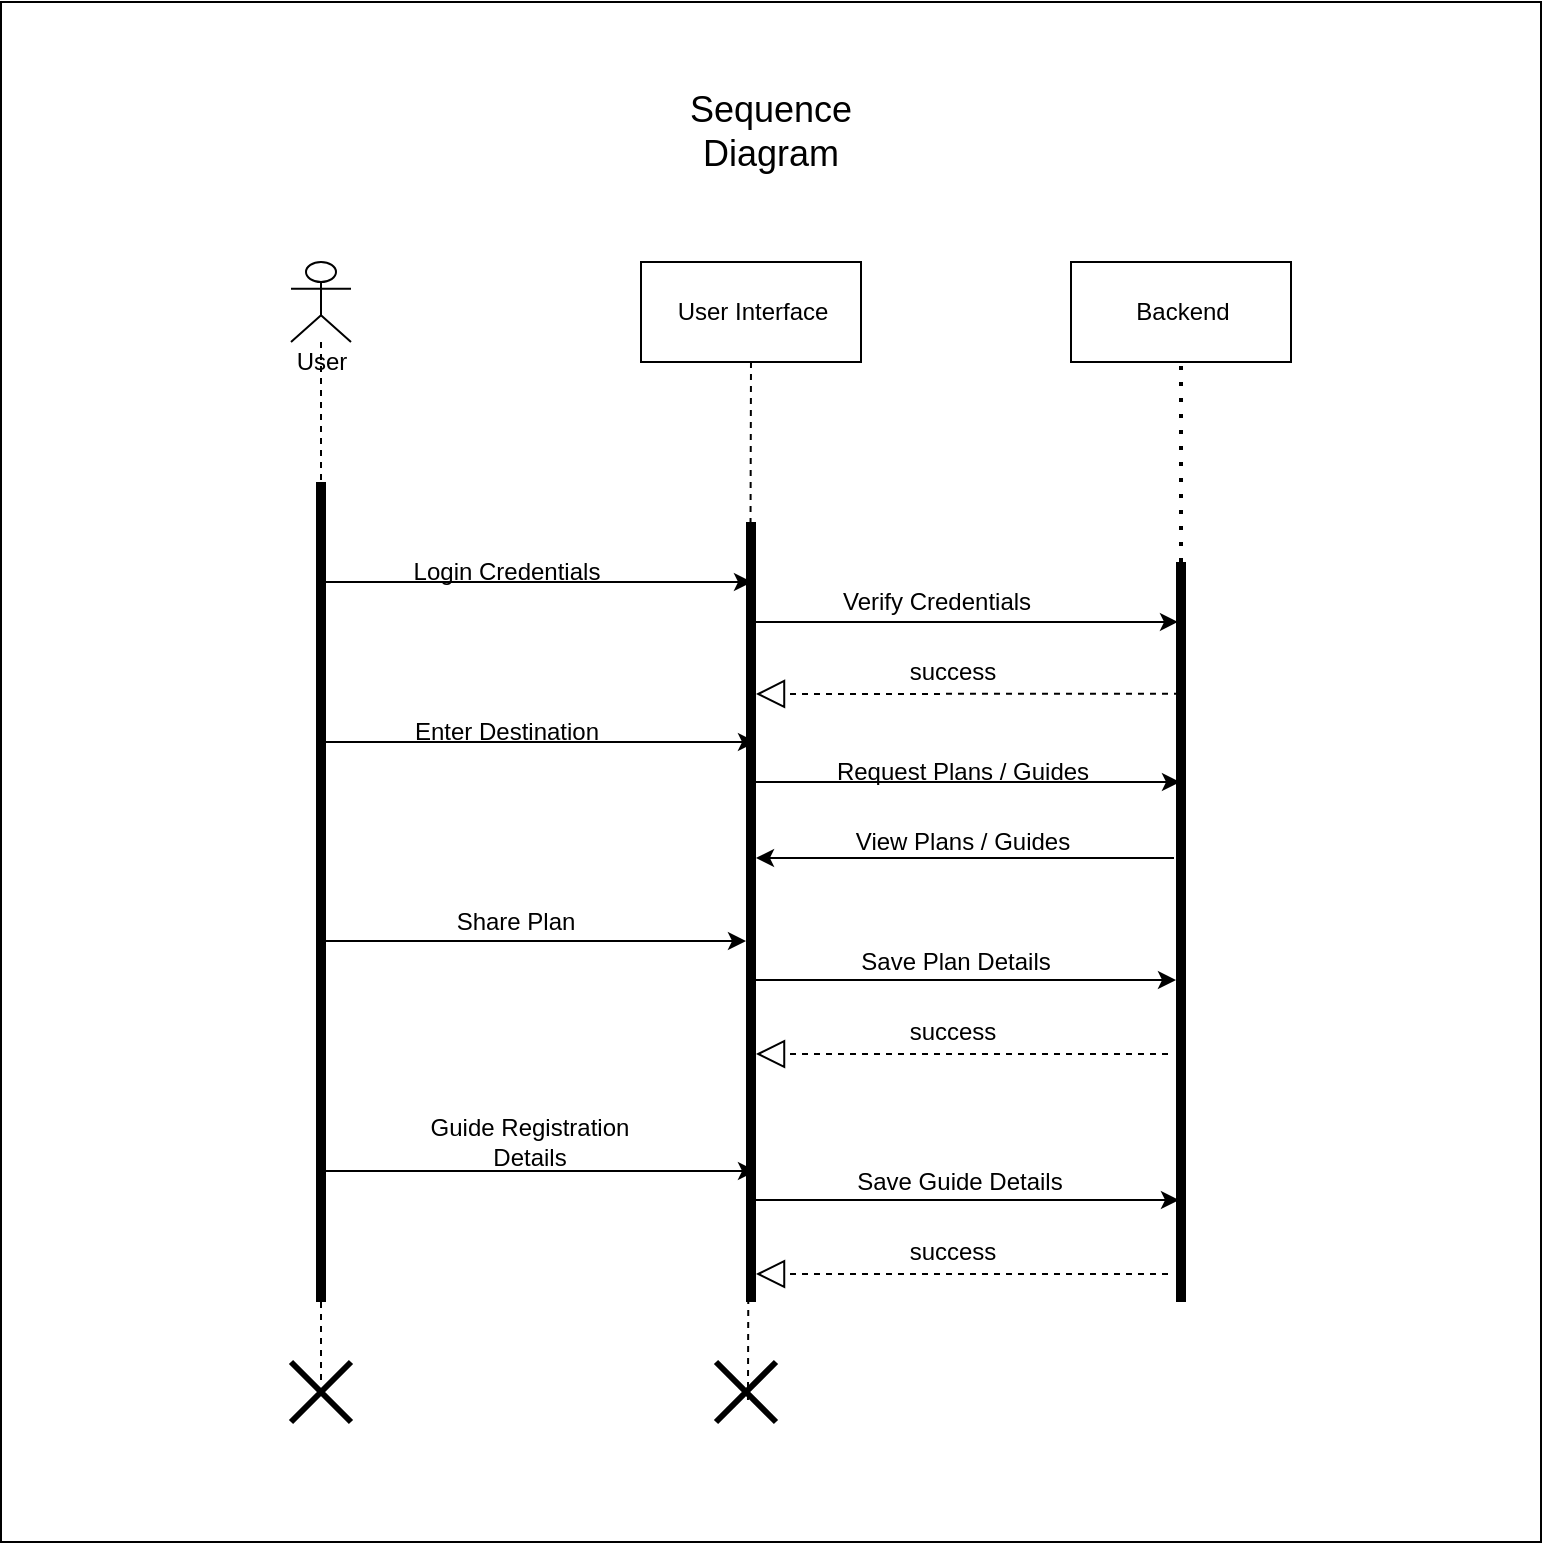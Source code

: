 <mxfile version="21.1.7" type="device">
  <diagram id="AsYd0WJRW-0fLdp6mOZr" name="Page-1">
    <mxGraphModel dx="1600" dy="795" grid="1" gridSize="10" guides="1" tooltips="1" connect="1" arrows="1" fold="1" page="1" pageScale="1" pageWidth="850" pageHeight="1100" math="0" shadow="0">
      <root>
        <mxCell id="0" />
        <mxCell id="1" parent="0" />
        <mxCell id="y_S6ZmEoeAZEPopTI7Pl-41" value="" style="whiteSpace=wrap;html=1;aspect=fixed;" vertex="1" parent="1">
          <mxGeometry x="52.5" y="70" width="770" height="770" as="geometry" />
        </mxCell>
        <mxCell id="TMtfc7jRbom5MTQ13oTC-2" value="&lt;div&gt;User Interface&lt;/div&gt;" style="html=1;" parent="1" vertex="1">
          <mxGeometry x="372.5" y="200" width="110" height="50" as="geometry" />
        </mxCell>
        <mxCell id="TMtfc7jRbom5MTQ13oTC-3" value="User" style="shape=umlLifeline;participant=umlActor;perimeter=lifelinePerimeter;whiteSpace=wrap;html=1;container=1;collapsible=0;recursiveResize=0;verticalAlign=top;spacingTop=36;outlineConnect=0;" parent="1" vertex="1">
          <mxGeometry x="197.5" y="200" width="30" height="560" as="geometry" />
        </mxCell>
        <mxCell id="TMtfc7jRbom5MTQ13oTC-4" value="" style="html=1;points=[];perimeter=orthogonalPerimeter;fillColor=#000000;strokeColor=none;" parent="1" vertex="1">
          <mxGeometry x="210" y="310" width="5" height="410" as="geometry" />
        </mxCell>
        <mxCell id="TMtfc7jRbom5MTQ13oTC-10" value="" style="html=1;points=[];perimeter=orthogonalPerimeter;fillColor=#000000;strokeColor=none;" parent="1" vertex="1">
          <mxGeometry x="425" y="330" width="5" height="390" as="geometry" />
        </mxCell>
        <mxCell id="TMtfc7jRbom5MTQ13oTC-13" value="" style="endArrow=classic;html=1;" parent="1" edge="1">
          <mxGeometry width="50" height="50" relative="1" as="geometry">
            <mxPoint x="215" y="360" as="sourcePoint" />
            <mxPoint x="428" y="360" as="targetPoint" />
          </mxGeometry>
        </mxCell>
        <mxCell id="TMtfc7jRbom5MTQ13oTC-14" value="&lt;div&gt;Login Credentials&lt;/div&gt;" style="text;html=1;align=center;verticalAlign=middle;resizable=0;points=[];autosize=1;" parent="1" vertex="1">
          <mxGeometry x="245" y="340" width="120" height="30" as="geometry" />
        </mxCell>
        <mxCell id="TMtfc7jRbom5MTQ13oTC-16" value="" style="html=1;points=[];perimeter=orthogonalPerimeter;fillColor=#000000;strokeColor=none;" parent="1" vertex="1">
          <mxGeometry x="640" y="350" width="5" height="370" as="geometry" />
        </mxCell>
        <mxCell id="TMtfc7jRbom5MTQ13oTC-19" value="" style="endArrow=classic;html=1;exitX=-0.2;exitY=0.4;exitDx=0;exitDy=0;exitPerimeter=0;" parent="1" source="TMtfc7jRbom5MTQ13oTC-16" edge="1">
          <mxGeometry width="50" height="50" relative="1" as="geometry">
            <mxPoint x="400" y="470" as="sourcePoint" />
            <mxPoint x="430" y="498" as="targetPoint" />
          </mxGeometry>
        </mxCell>
        <mxCell id="TMtfc7jRbom5MTQ13oTC-20" value="View Plans / Guides" style="text;html=1;align=center;verticalAlign=middle;resizable=0;points=[];autosize=1;" parent="1" vertex="1">
          <mxGeometry x="467.5" y="475" width="130" height="30" as="geometry" />
        </mxCell>
        <mxCell id="TMtfc7jRbom5MTQ13oTC-24" value="" style="endArrow=classic;html=1;" parent="1" edge="1">
          <mxGeometry width="50" height="50" relative="1" as="geometry">
            <mxPoint x="212" y="539.5" as="sourcePoint" />
            <mxPoint x="425" y="539.5" as="targetPoint" />
          </mxGeometry>
        </mxCell>
        <mxCell id="TMtfc7jRbom5MTQ13oTC-25" value="Share Plan" style="text;html=1;strokeColor=none;fillColor=none;align=center;verticalAlign=middle;whiteSpace=wrap;rounded=0;" parent="1" vertex="1">
          <mxGeometry x="255" y="519.5" width="110" height="20" as="geometry" />
        </mxCell>
        <mxCell id="TMtfc7jRbom5MTQ13oTC-27" value="" style="endArrow=none;dashed=1;html=1;entryX=0.5;entryY=1;entryDx=0;entryDy=0;exitX=0.533;exitY=0.633;exitDx=0;exitDy=0;exitPerimeter=0;" parent="1" source="TMtfc7jRbom5MTQ13oTC-28" target="TMtfc7jRbom5MTQ13oTC-2" edge="1">
          <mxGeometry width="50" height="50" relative="1" as="geometry">
            <mxPoint x="428" y="680" as="sourcePoint" />
            <mxPoint x="562.5" y="420" as="targetPoint" />
          </mxGeometry>
        </mxCell>
        <mxCell id="TMtfc7jRbom5MTQ13oTC-28" value="" style="shape=umlDestroy;whiteSpace=wrap;html=1;strokeWidth=3;" parent="1" vertex="1">
          <mxGeometry x="410" y="750" width="30" height="30" as="geometry" />
        </mxCell>
        <mxCell id="TMtfc7jRbom5MTQ13oTC-30" value="Backend" style="html=1;" parent="1" vertex="1">
          <mxGeometry x="587.5" y="200" width="110" height="50" as="geometry" />
        </mxCell>
        <mxCell id="TMtfc7jRbom5MTQ13oTC-31" value="" style="endArrow=none;dashed=1;html=1;dashPattern=1 3;strokeWidth=2;entryX=0.5;entryY=1;entryDx=0;entryDy=0;" parent="1" source="TMtfc7jRbom5MTQ13oTC-16" target="TMtfc7jRbom5MTQ13oTC-30" edge="1">
          <mxGeometry width="50" height="50" relative="1" as="geometry">
            <mxPoint x="410" y="460" as="sourcePoint" />
            <mxPoint x="450" y="420" as="targetPoint" />
          </mxGeometry>
        </mxCell>
        <mxCell id="TMtfc7jRbom5MTQ13oTC-32" value="&lt;font style=&quot;font-size: 18px;&quot;&gt;Sequence Diagram&lt;/font&gt;" style="text;html=1;strokeColor=none;fillColor=none;align=center;verticalAlign=middle;whiteSpace=wrap;rounded=0;" parent="1" vertex="1">
          <mxGeometry x="370" y="110" width="135" height="50" as="geometry" />
        </mxCell>
        <mxCell id="TMtfc7jRbom5MTQ13oTC-29" value="" style="shape=umlDestroy;whiteSpace=wrap;html=1;strokeWidth=3;" parent="1" vertex="1">
          <mxGeometry x="197.5" y="750" width="30" height="30" as="geometry" />
        </mxCell>
        <mxCell id="y_S6ZmEoeAZEPopTI7Pl-1" value="" style="endArrow=classic;html=1;rounded=0;entryX=0.2;entryY=0.081;entryDx=0;entryDy=0;entryPerimeter=0;" edge="1" parent="1" target="TMtfc7jRbom5MTQ13oTC-16">
          <mxGeometry width="50" height="50" relative="1" as="geometry">
            <mxPoint x="430" y="380" as="sourcePoint" />
            <mxPoint x="630" y="380" as="targetPoint" />
          </mxGeometry>
        </mxCell>
        <mxCell id="y_S6ZmEoeAZEPopTI7Pl-3" value="Verify Credentials" style="text;html=1;align=center;verticalAlign=middle;resizable=0;points=[];autosize=1;strokeColor=none;fillColor=none;" vertex="1" parent="1">
          <mxGeometry x="460" y="355" width="120" height="30" as="geometry" />
        </mxCell>
        <mxCell id="y_S6ZmEoeAZEPopTI7Pl-9" value="" style="endArrow=block;dashed=1;endFill=0;endSize=12;html=1;rounded=0;exitX=0.4;exitY=0.178;exitDx=0;exitDy=0;exitPerimeter=0;" edge="1" parent="1" source="TMtfc7jRbom5MTQ13oTC-16">
          <mxGeometry width="160" relative="1" as="geometry">
            <mxPoint x="630" y="410" as="sourcePoint" />
            <mxPoint x="430" y="416" as="targetPoint" />
          </mxGeometry>
        </mxCell>
        <mxCell id="y_S6ZmEoeAZEPopTI7Pl-10" value="success" style="text;html=1;align=center;verticalAlign=middle;resizable=0;points=[];autosize=1;strokeColor=none;fillColor=none;" vertex="1" parent="1">
          <mxGeometry x="493" y="390" width="70" height="30" as="geometry" />
        </mxCell>
        <mxCell id="y_S6ZmEoeAZEPopTI7Pl-11" value="" style="endArrow=classic;html=1;rounded=0;" edge="1" parent="1" source="TMtfc7jRbom5MTQ13oTC-3">
          <mxGeometry width="50" height="50" relative="1" as="geometry">
            <mxPoint x="400" y="440" as="sourcePoint" />
            <mxPoint x="430" y="440" as="targetPoint" />
          </mxGeometry>
        </mxCell>
        <mxCell id="y_S6ZmEoeAZEPopTI7Pl-12" value="Enter Destination" style="text;html=1;align=center;verticalAlign=middle;resizable=0;points=[];autosize=1;strokeColor=none;fillColor=none;" vertex="1" parent="1">
          <mxGeometry x="250" y="420" width="110" height="30" as="geometry" />
        </mxCell>
        <mxCell id="y_S6ZmEoeAZEPopTI7Pl-15" value="" style="endArrow=classic;html=1;rounded=0;entryX=0.4;entryY=0.28;entryDx=0;entryDy=0;entryPerimeter=0;" edge="1" parent="1">
          <mxGeometry width="50" height="50" relative="1" as="geometry">
            <mxPoint x="430" y="460" as="sourcePoint" />
            <mxPoint x="642" y="460" as="targetPoint" />
          </mxGeometry>
        </mxCell>
        <mxCell id="y_S6ZmEoeAZEPopTI7Pl-16" value="Request Plans / Guides" style="text;html=1;align=center;verticalAlign=middle;resizable=0;points=[];autosize=1;strokeColor=none;fillColor=none;" vertex="1" parent="1">
          <mxGeometry x="457.5" y="440" width="150" height="30" as="geometry" />
        </mxCell>
        <mxCell id="y_S6ZmEoeAZEPopTI7Pl-25" value="" style="endArrow=classic;html=1;" edge="1" parent="1">
          <mxGeometry width="50" height="50" relative="1" as="geometry">
            <mxPoint x="427" y="559" as="sourcePoint" />
            <mxPoint x="640" y="559" as="targetPoint" />
          </mxGeometry>
        </mxCell>
        <mxCell id="y_S6ZmEoeAZEPopTI7Pl-26" value="Save Plan Details" style="text;html=1;strokeColor=none;fillColor=none;align=center;verticalAlign=middle;whiteSpace=wrap;rounded=0;" vertex="1" parent="1">
          <mxGeometry x="475" y="539.5" width="110" height="20" as="geometry" />
        </mxCell>
        <mxCell id="y_S6ZmEoeAZEPopTI7Pl-30" value="" style="endArrow=classic;html=1;" edge="1" parent="1">
          <mxGeometry width="50" height="50" relative="1" as="geometry">
            <mxPoint x="213.5" y="654.5" as="sourcePoint" />
            <mxPoint x="430" y="654.5" as="targetPoint" />
          </mxGeometry>
        </mxCell>
        <mxCell id="y_S6ZmEoeAZEPopTI7Pl-31" value="Guide Registration Details" style="text;html=1;strokeColor=none;fillColor=none;align=center;verticalAlign=middle;whiteSpace=wrap;rounded=0;" vertex="1" parent="1">
          <mxGeometry x="261.5" y="630" width="110" height="20" as="geometry" />
        </mxCell>
        <mxCell id="y_S6ZmEoeAZEPopTI7Pl-32" value="" style="endArrow=classic;html=1;" edge="1" parent="1">
          <mxGeometry width="50" height="50" relative="1" as="geometry">
            <mxPoint x="428.5" y="669" as="sourcePoint" />
            <mxPoint x="641.5" y="669" as="targetPoint" />
          </mxGeometry>
        </mxCell>
        <mxCell id="y_S6ZmEoeAZEPopTI7Pl-33" value="Save Guide Details" style="text;html=1;strokeColor=none;fillColor=none;align=center;verticalAlign=middle;whiteSpace=wrap;rounded=0;" vertex="1" parent="1">
          <mxGeometry x="476.5" y="649.5" width="110" height="20" as="geometry" />
        </mxCell>
        <mxCell id="y_S6ZmEoeAZEPopTI7Pl-35" value="" style="endArrow=block;dashed=1;endFill=0;endSize=12;html=1;rounded=0;exitX=-0.8;exitY=0.226;exitDx=0;exitDy=0;exitPerimeter=0;" edge="1" parent="1">
          <mxGeometry width="160" relative="1" as="geometry">
            <mxPoint x="636" y="596" as="sourcePoint" />
            <mxPoint x="430" y="596" as="targetPoint" />
          </mxGeometry>
        </mxCell>
        <mxCell id="y_S6ZmEoeAZEPopTI7Pl-36" value="success" style="text;html=1;align=center;verticalAlign=middle;resizable=0;points=[];autosize=1;strokeColor=none;fillColor=none;" vertex="1" parent="1">
          <mxGeometry x="493" y="570" width="70" height="30" as="geometry" />
        </mxCell>
        <mxCell id="y_S6ZmEoeAZEPopTI7Pl-37" value="" style="endArrow=block;dashed=1;endFill=0;endSize=12;html=1;rounded=0;exitX=-0.8;exitY=0.226;exitDx=0;exitDy=0;exitPerimeter=0;" edge="1" parent="1">
          <mxGeometry width="160" relative="1" as="geometry">
            <mxPoint x="636" y="706" as="sourcePoint" />
            <mxPoint x="430" y="706" as="targetPoint" />
          </mxGeometry>
        </mxCell>
        <mxCell id="y_S6ZmEoeAZEPopTI7Pl-38" value="success" style="text;html=1;align=center;verticalAlign=middle;resizable=0;points=[];autosize=1;strokeColor=none;fillColor=none;" vertex="1" parent="1">
          <mxGeometry x="493" y="680" width="70" height="30" as="geometry" />
        </mxCell>
      </root>
    </mxGraphModel>
  </diagram>
</mxfile>
